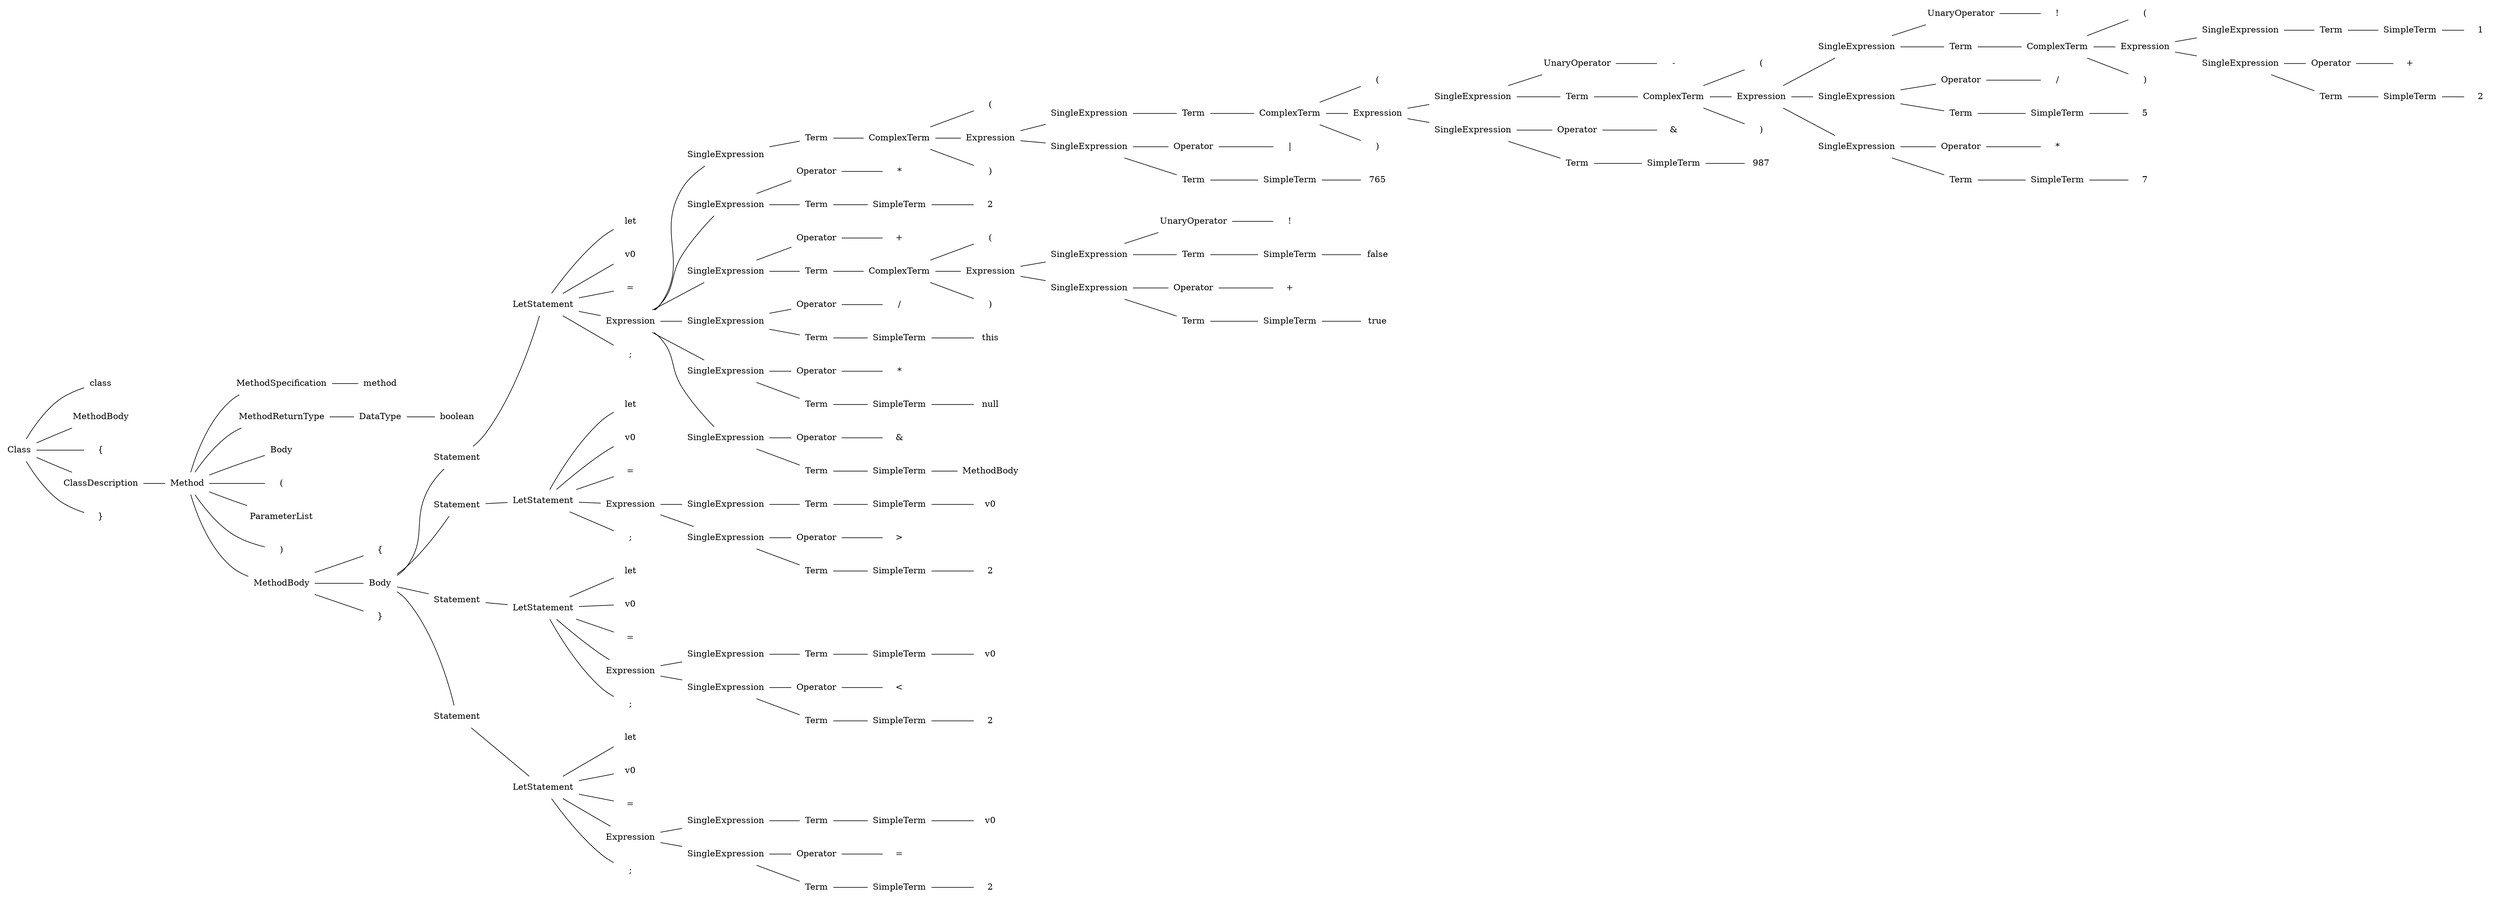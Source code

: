 digraph ClassList {
 rankdir = LR;
 layout  = dot;
   node2359439642960 [shape=none, label ="Class"]
   node2359439643120[shape=none, label ="class"]
   node2359439642960->node2359439643120[arrowhead=none]
   node2359439641376[shape=none, label ="MethodBody"]
   node2359439642960->node2359439641376[arrowhead=none]
   node2359439641536[shape=none, label ="{"]
   node2359439642960->node2359439641536[arrowhead=none]
   node2359439662112[shape=none, label ="ClassDescription"]
     node2359439662112 [shape=none, label ="ClassDescription"]
     node2359439662272[shape=none, label ="Method"]
       node2359439662272 [shape=none, label ="Method"]
       node2359439662432[shape=none, label ="MethodSpecification"]
         node2359439662432 [shape=none, label ="MethodSpecification"]
         node2359439662592[shape=none, label ="method"]
         node2359439662432->node2359439662592[arrowhead=none]

       node2359439662272->node2359439662432[arrowhead=none]
       node2359439662752[shape=none, label ="MethodReturnType"]
         node2359439662752 [shape=none, label ="MethodReturnType"]
         node2359439663216[shape=none, label ="DataType"]
           node2359439663216 [shape=none, label ="DataType"]
           node2359439663376[shape=none, label ="boolean"]
           node2359439663216->node2359439663376[arrowhead=none]

         node2359439662752->node2359439663216[arrowhead=none]

       node2359439662272->node2359439662752[arrowhead=none]
       node2359439663728[shape=none, label ="Body"]
       node2359439662272->node2359439663728[arrowhead=none]
       node2359439683920[shape=none, label ="("]
       node2359439662272->node2359439683920[arrowhead=none]
       node2359439686160[shape=none, label ="ParameterList"]
         node2359439686160 [shape=none, label ="ParameterList"]

       node2359439662272->node2359439686160[arrowhead=none]
       node2359439682800[shape=none, label =")"]
       node2359439662272->node2359439682800[arrowhead=none]
       node2359439684080[shape=none, label ="MethodBody"]
         node2359439684080 [shape=none, label ="MethodBody"]
         node2359439686320[shape=none, label ="{"]
         node2359439684080->node2359439686320[arrowhead=none]
         node2359439685520[shape=none, label ="Body"]
           node2359439685520 [shape=none, label ="Body"]
           node2359439686000[shape=none, label ="Statement"]
             node2359439686000 [shape=none, label ="Statement"]
             node2359439683120[shape=none, label ="LetStatement"]
               node2359439683120 [shape=none, label ="LetStatement"]
               node2359439685840[shape=none, label ="let"]
               node2359439683120->node2359439685840[arrowhead=none]
               node2359439686640[shape=none, label ="v0"]
               node2359439683120->node2359439686640[arrowhead=none]
               node2359439683280[shape=none, label ="="]
               node2359439683120->node2359439683280[arrowhead=none]
               node2359439686480[shape=none, label ="Expression"]
                 node2359439686480 [shape=none, label ="Expression"]
                 node2359439684240[shape=none, label ="SingleExpression"]
                   node2359439684240 [shape=none, label ="SingleExpression"]
                   node2359439685200[shape=none, label ="Term"]
                     node2359439685200 [shape=none, label ="Term"]
                     node2359439682960[shape=none, label ="ComplexTerm"]
                       node2359439682960 [shape=none, label ="ComplexTerm"]
                       node2359439683440[shape=none, label ="("]
                       node2359439682960->node2359439683440[arrowhead=none]
                       node2359439683600[shape=none, label ="Expression"]
                         node2359439683600 [shape=none, label ="Expression"]
                         node2359439683760[shape=none, label ="SingleExpression"]
                           node2359439683760 [shape=none, label ="SingleExpression"]
                           node2359439684400[shape=none, label ="Term"]
                             node2359439684400 [shape=none, label ="Term"]
                             node2359439685040[shape=none, label ="ComplexTerm"]
                               node2359439685040 [shape=none, label ="ComplexTerm"]
                               node2359439684560[shape=none, label ="("]
                               node2359439685040->node2359439684560[arrowhead=none]
                               node2359439684720[shape=none, label ="Expression"]
                                 node2359439684720 [shape=none, label ="Expression"]
                                 node2359439684880[shape=none, label ="SingleExpression"]
                                   node2359439684880 [shape=none, label ="SingleExpression"]
                                   node2359439685360[shape=none, label ="UnaryOperator"]
                                     node2359439685360 [shape=none, label ="UnaryOperator"]
                                     node2359439685680[shape=none, label ="-"]
                                     node2359439685360->node2359439685680[arrowhead=none]

                                   node2359439684880->node2359439685360[arrowhead=none]
                                   node2359439697376[shape=none, label ="Term"]
                                     node2359439697376 [shape=none, label ="Term"]
                                     node2359439702816[shape=none, label ="ComplexTerm"]
                                       node2359439702816 [shape=none, label ="ComplexTerm"]
                                       node2359439695616[shape=none, label ="("]
                                       node2359439702816->node2359439695616[arrowhead=none]
                                       node2359439699296[shape=none, label ="Expression"]
                                         node2359439699296 [shape=none, label ="Expression"]
                                         node2359439701376[shape=none, label ="SingleExpression"]
                                           node2359439701376 [shape=none, label ="SingleExpression"]
                                           node2359439697696[shape=none, label ="UnaryOperator"]
                                             node2359439697696 [shape=none, label ="UnaryOperator"]
                                             node2359439697856[shape=none, label ="!"]
                                             node2359439697696->node2359439697856[arrowhead=none]

                                           node2359439701376->node2359439697696[arrowhead=none]
                                           node2359439699136[shape=none, label ="Term"]
                                             node2359439699136 [shape=none, label ="Term"]
                                             node2359439700256[shape=none, label ="ComplexTerm"]
                                               node2359439700256 [shape=none, label ="ComplexTerm"]
                                               node2359439700416[shape=none, label ="("]
                                               node2359439700256->node2359439700416[arrowhead=none]
                                               node2359439699616[shape=none, label ="Expression"]
                                                 node2359439699616 [shape=none, label ="Expression"]
                                                 node2359439702976[shape=none, label ="SingleExpression"]
                                                   node2359439702976 [shape=none, label ="SingleExpression"]
                                                   node2359439699776[shape=none, label ="Term"]
                                                     node2359439699776 [shape=none, label ="Term"]
                                                     node2359439697216[shape=none, label ="SimpleTerm"]
                                                       node2359439697216 [shape=none, label ="SimpleTerm"]
                                                       node2359439700896[shape=none, label ="1"]
                                                       node2359439697216->node2359439700896[arrowhead=none]

                                                     node2359439699776->node2359439697216[arrowhead=none]

                                                   node2359439702976->node2359439699776[arrowhead=none]

                                                 node2359439699616->node2359439702976[arrowhead=none]
                                                 node2359439699456[shape=none, label ="SingleExpression"]
                                                   node2359439699456 [shape=none, label ="SingleExpression"]
                                                   node2359439698016[shape=none, label ="Operator"]
                                                     node2359439698016 [shape=none, label ="Operator"]
                                                     node2359439697536[shape=none, label ="+"]
                                                     node2359439698016->node2359439697536[arrowhead=none]

                                                   node2359439699456->node2359439698016[arrowhead=none]
                                                   node2359439695296[shape=none, label ="Term"]
                                                     node2359439695296 [shape=none, label ="Term"]
                                                     node2359439701536[shape=none, label ="SimpleTerm"]
                                                       node2359439701536 [shape=none, label ="SimpleTerm"]
                                                       node2359439698176[shape=none, label ="2"]
                                                       node2359439701536->node2359439698176[arrowhead=none]

                                                     node2359439695296->node2359439701536[arrowhead=none]

                                                   node2359439699456->node2359439695296[arrowhead=none]

                                                 node2359439699616->node2359439699456[arrowhead=none]

                                               node2359439700256->node2359439699616[arrowhead=none]
                                               node2359439698336[shape=none, label =")"]
                                               node2359439700256->node2359439698336[arrowhead=none]

                                             node2359439699136->node2359439700256[arrowhead=none]

                                           node2359439701376->node2359439699136[arrowhead=none]

                                         node2359439699296->node2359439701376[arrowhead=none]
                                         node2359439700576[shape=none, label ="SingleExpression"]
                                           node2359439700576 [shape=none, label ="SingleExpression"]
                                           node2359439701696[shape=none, label ="Operator"]
                                             node2359439701696 [shape=none, label ="Operator"]
                                             node2359439700096[shape=none, label ="/"]
                                             node2359439701696->node2359439700096[arrowhead=none]

                                           node2359439700576->node2359439701696[arrowhead=none]
                                           node2359439699936[shape=none, label ="Term"]
                                             node2359439699936 [shape=none, label ="Term"]
                                             node2359439700736[shape=none, label ="SimpleTerm"]
                                               node2359439700736 [shape=none, label ="SimpleTerm"]
                                               node2359439698496[shape=none, label ="5"]
                                               node2359439700736->node2359439698496[arrowhead=none]

                                             node2359439699936->node2359439700736[arrowhead=none]

                                           node2359439700576->node2359439699936[arrowhead=none]

                                         node2359439699296->node2359439700576[arrowhead=none]
                                         node2359439701056[shape=none, label ="SingleExpression"]
                                           node2359439701056 [shape=none, label ="SingleExpression"]
                                           node2359439701856[shape=none, label ="Operator"]
                                             node2359439701856 [shape=none, label ="Operator"]
                                             node2359439698816[shape=none, label ="*"]
                                             node2359439701856->node2359439698816[arrowhead=none]

                                           node2359439701056->node2359439701856[arrowhead=none]
                                           node2359439702016[shape=none, label ="Term"]
                                             node2359439702016 [shape=none, label ="Term"]
                                             node2359439701216[shape=none, label ="SimpleTerm"]
                                               node2359439701216 [shape=none, label ="SimpleTerm"]
                                               node2359439696736[shape=none, label ="7"]
                                               node2359439701216->node2359439696736[arrowhead=none]

                                             node2359439702016->node2359439701216[arrowhead=none]

                                           node2359439701056->node2359439702016[arrowhead=none]

                                         node2359439699296->node2359439701056[arrowhead=none]

                                       node2359439702816->node2359439699296[arrowhead=none]
                                       node2359439702176[shape=none, label =")"]
                                       node2359439702816->node2359439702176[arrowhead=none]

                                     node2359439697376->node2359439702816[arrowhead=none]

                                   node2359439684880->node2359439697376[arrowhead=none]

                                 node2359439684720->node2359439684880[arrowhead=none]
                                 node2359439702336[shape=none, label ="SingleExpression"]
                                   node2359439702336 [shape=none, label ="SingleExpression"]
                                   node2359439696096[shape=none, label ="Operator"]
                                     node2359439696096 [shape=none, label ="Operator"]
                                     node2359439702496[shape=none, label ="&"]
                                     node2359439696096->node2359439702496[arrowhead=none]

                                   node2359439702336->node2359439696096[arrowhead=none]
                                   node2359439696256[shape=none, label ="Term"]
                                     node2359439696256 [shape=none, label ="Term"]
                                     node2359439702656[shape=none, label ="SimpleTerm"]
                                       node2359439702656 [shape=none, label ="SimpleTerm"]
                                       node2359439698656[shape=none, label ="987"]
                                       node2359439702656->node2359439698656[arrowhead=none]

                                     node2359439696256->node2359439702656[arrowhead=none]

                                   node2359439702336->node2359439696256[arrowhead=none]

                                 node2359439684720->node2359439702336[arrowhead=none]

                               node2359439685040->node2359439684720[arrowhead=none]
                               node2359439698976[shape=none, label =")"]
                               node2359439685040->node2359439698976[arrowhead=none]

                             node2359439684400->node2359439685040[arrowhead=none]

                           node2359439683760->node2359439684400[arrowhead=none]

                         node2359439683600->node2359439683760[arrowhead=none]
                         node2359439695136[shape=none, label ="SingleExpression"]
                           node2359439695136 [shape=none, label ="SingleExpression"]
                           node2359439695456[shape=none, label ="Operator"]
                             node2359439695456 [shape=none, label ="Operator"]
                             node2359439696576[shape=none, label ="|"]
                             node2359439695456->node2359439696576[arrowhead=none]

                           node2359439695136->node2359439695456[arrowhead=none]
                           node2359439695776[shape=none, label ="Term"]
                             node2359439695776 [shape=none, label ="Term"]
                             node2359439695936[shape=none, label ="SimpleTerm"]
                               node2359439695936 [shape=none, label ="SimpleTerm"]
                               node2359439696416[shape=none, label ="765"]
                               node2359439695936->node2359439696416[arrowhead=none]

                             node2359439695776->node2359439695936[arrowhead=none]

                           node2359439695136->node2359439695776[arrowhead=none]

                         node2359439683600->node2359439695136[arrowhead=none]

                       node2359439682960->node2359439683600[arrowhead=none]
                       node2359439696896[shape=none, label =")"]
                       node2359439682960->node2359439696896[arrowhead=none]

                     node2359439685200->node2359439682960[arrowhead=none]

                   node2359439684240->node2359439685200[arrowhead=none]

                 node2359439686480->node2359439684240[arrowhead=none]
                 node2359439697056[shape=none, label ="SingleExpression"]
                   node2359439697056 [shape=none, label ="SingleExpression"]
                   node2359439721664[shape=none, label ="Operator"]
                     node2359439721664 [shape=none, label ="Operator"]
                     node2359439724384[shape=none, label ="*"]
                     node2359439721664->node2359439724384[arrowhead=none]

                   node2359439697056->node2359439721664[arrowhead=none]
                   node2359439719904[shape=none, label ="Term"]
                     node2359439719904 [shape=none, label ="Term"]
                     node2359439722144[shape=none, label ="SimpleTerm"]
                       node2359439722144 [shape=none, label ="SimpleTerm"]
                       node2359439724544[shape=none, label ="2"]
                       node2359439722144->node2359439724544[arrowhead=none]

                     node2359439719904->node2359439722144[arrowhead=none]

                   node2359439697056->node2359439719904[arrowhead=none]

                 node2359439686480->node2359439697056[arrowhead=none]
                 node2359439722944[shape=none, label ="SingleExpression"]
                   node2359439722944 [shape=none, label ="SingleExpression"]
                   node2359439724224[shape=none, label ="Operator"]
                     node2359439724224 [shape=none, label ="Operator"]
                     node2359439721184[shape=none, label ="+"]
                     node2359439724224->node2359439721184[arrowhead=none]

                   node2359439722944->node2359439724224[arrowhead=none]
                   node2359439719424[shape=none, label ="Term"]
                     node2359439719424 [shape=none, label ="Term"]
                     node2359439723904[shape=none, label ="ComplexTerm"]
                       node2359439723904 [shape=none, label ="ComplexTerm"]
                       node2359439724704[shape=none, label ="("]
                       node2359439723904->node2359439724704[arrowhead=none]
                       node2359439721824[shape=none, label ="Expression"]
                         node2359439721824 [shape=none, label ="Expression"]
                         node2359439724864[shape=none, label ="SingleExpression"]
                           node2359439724864 [shape=none, label ="SingleExpression"]
                           node2359439718304[shape=none, label ="UnaryOperator"]
                             node2359439718304 [shape=none, label ="UnaryOperator"]
                             node2359439719584[shape=none, label ="!"]
                             node2359439718304->node2359439719584[arrowhead=none]

                           node2359439724864->node2359439718304[arrowhead=none]
                           node2359439721984[shape=none, label ="Term"]
                             node2359439721984 [shape=none, label ="Term"]
                             node2359439722624[shape=none, label ="SimpleTerm"]
                               node2359439722624 [shape=none, label ="SimpleTerm"]
                               node2359439718624[shape=none, label ="false"]
                               node2359439722624->node2359439718624[arrowhead=none]

                             node2359439721984->node2359439722624[arrowhead=none]

                           node2359439724864->node2359439721984[arrowhead=none]

                         node2359439721824->node2359439724864[arrowhead=none]
                         node2359439717984[shape=none, label ="SingleExpression"]
                           node2359439717984 [shape=none, label ="SingleExpression"]
                           node2359439718144[shape=none, label ="Operator"]
                             node2359439718144 [shape=none, label ="Operator"]
                             node2359439721344[shape=none, label ="+"]
                             node2359439718144->node2359439721344[arrowhead=none]

                           node2359439717984->node2359439718144[arrowhead=none]
                           node2359439720064[shape=none, label ="Term"]
                             node2359439720064 [shape=none, label ="Term"]
                             node2359439725184[shape=none, label ="SimpleTerm"]
                               node2359439725184 [shape=none, label ="SimpleTerm"]
                               node2359439723744[shape=none, label ="true"]
                               node2359439725184->node2359439723744[arrowhead=none]

                             node2359439720064->node2359439725184[arrowhead=none]

                           node2359439717984->node2359439720064[arrowhead=none]

                         node2359439721824->node2359439717984[arrowhead=none]

                       node2359439723904->node2359439721824[arrowhead=none]
                       node2359439720864[shape=none, label =")"]
                       node2359439723904->node2359439720864[arrowhead=none]

                     node2359439719424->node2359439723904[arrowhead=none]

                   node2359439722944->node2359439719424[arrowhead=none]

                 node2359439686480->node2359439722944[arrowhead=none]
                 node2359439723424[shape=none, label ="SingleExpression"]
                   node2359439723424 [shape=none, label ="SingleExpression"]
                   node2359439724064[shape=none, label ="Operator"]
                     node2359439724064 [shape=none, label ="Operator"]
                     node2359439718784[shape=none, label ="/"]
                     node2359439724064->node2359439718784[arrowhead=none]

                   node2359439723424->node2359439724064[arrowhead=none]
                   node2359439723584[shape=none, label ="Term"]
                     node2359439723584 [shape=none, label ="Term"]
                     node2359439725024[shape=none, label ="SimpleTerm"]
                       node2359439725024 [shape=none, label ="SimpleTerm"]
                       node2359439719744[shape=none, label ="this"]
                       node2359439725024->node2359439719744[arrowhead=none]

                     node2359439723584->node2359439725024[arrowhead=none]

                   node2359439723424->node2359439723584[arrowhead=none]

                 node2359439686480->node2359439723424[arrowhead=none]
                 node2359439722304[shape=none, label ="SingleExpression"]
                   node2359439722304 [shape=none, label ="SingleExpression"]
                   node2359439720224[shape=none, label ="Operator"]
                     node2359439720224 [shape=none, label ="Operator"]
                     node2359439720384[shape=none, label ="*"]
                     node2359439720224->node2359439720384[arrowhead=none]

                   node2359439722304->node2359439720224[arrowhead=none]
                   node2359439717664[shape=none, label ="Term"]
                     node2359439717664 [shape=none, label ="Term"]
                     node2359439725344[shape=none, label ="SimpleTerm"]
                       node2359439725344 [shape=none, label ="SimpleTerm"]
                       node2359439722464[shape=none, label ="null"]
                       node2359439725344->node2359439722464[arrowhead=none]

                     node2359439717664->node2359439725344[arrowhead=none]

                   node2359439722304->node2359439717664[arrowhead=none]

                 node2359439686480->node2359439722304[arrowhead=none]
                 node2359439722784[shape=none, label ="SingleExpression"]
                   node2359439722784 [shape=none, label ="SingleExpression"]
                   node2359439717504[shape=none, label ="Operator"]
                     node2359439717504 [shape=none, label ="Operator"]
                     node2359439723104[shape=none, label ="&"]
                     node2359439717504->node2359439723104[arrowhead=none]

                   node2359439722784->node2359439717504[arrowhead=none]
                   node2359439721024[shape=none, label ="Term"]
                     node2359439721024 [shape=none, label ="Term"]
                     node2359439718464[shape=none, label ="SimpleTerm"]
                       node2359439718464 [shape=none, label ="SimpleTerm"]
                       node2359439717824[shape=none, label ="MethodBody"]
                       node2359439718464->node2359439717824[arrowhead=none]

                     node2359439721024->node2359439718464[arrowhead=none]

                   node2359439722784->node2359439721024[arrowhead=none]

                 node2359439686480->node2359439722784[arrowhead=none]

               node2359439683120->node2359439686480[arrowhead=none]
               node2359439718944[shape=none, label =";"]
               node2359439683120->node2359439718944[arrowhead=none]

             node2359439686000->node2359439683120[arrowhead=none]

           node2359439685520->node2359439686000[arrowhead=none]
           node2359439719104[shape=none, label ="Statement"]
             node2359439719104 [shape=none, label ="Statement"]
             node2359439723264[shape=none, label ="LetStatement"]
               node2359439723264 [shape=none, label ="LetStatement"]
               node2359439719264[shape=none, label ="let"]
               node2359439723264->node2359439719264[arrowhead=none]
               node2359439720544[shape=none, label ="v0"]
               node2359439723264->node2359439720544[arrowhead=none]
               node2359439720704[shape=none, label ="="]
               node2359439723264->node2359439720704[arrowhead=none]
               node2359439721504[shape=none, label ="Expression"]
                 node2359439721504 [shape=none, label ="Expression"]
                 node2359439735328[shape=none, label ="SingleExpression"]
                   node2359439735328 [shape=none, label ="SingleExpression"]
                   node2359439741248[shape=none, label ="Term"]
                     node2359439741248 [shape=none, label ="Term"]
                     node2359439736928[shape=none, label ="SimpleTerm"]
                       node2359439736928 [shape=none, label ="SimpleTerm"]
                       node2359439737248[shape=none, label ="v0"]
                       node2359439736928->node2359439737248[arrowhead=none]

                     node2359439741248->node2359439736928[arrowhead=none]

                   node2359439735328->node2359439741248[arrowhead=none]

                 node2359439721504->node2359439735328[arrowhead=none]
                 node2359439735808[shape=none, label ="SingleExpression"]
                   node2359439735808 [shape=none, label ="SingleExpression"]
                   node2359439735488[shape=none, label ="Operator"]
                     node2359439735488 [shape=none, label ="Operator"]
                     node2359439736448[shape=none, label =">"]
                     node2359439735488->node2359439736448[arrowhead=none]

                   node2359439735808->node2359439735488[arrowhead=none]
                   node2359439737568[shape=none, label ="Term"]
                     node2359439737568 [shape=none, label ="Term"]
                     node2359439742688[shape=none, label ="SimpleTerm"]
                       node2359439742688 [shape=none, label ="SimpleTerm"]
                       node2359439742848[shape=none, label ="2"]
                       node2359439742688->node2359439742848[arrowhead=none]

                     node2359439737568->node2359439742688[arrowhead=none]

                   node2359439735808->node2359439737568[arrowhead=none]

                 node2359439721504->node2359439735808[arrowhead=none]

               node2359439723264->node2359439721504[arrowhead=none]
               node2359439737888[shape=none, label =";"]
               node2359439723264->node2359439737888[arrowhead=none]

             node2359439719104->node2359439723264[arrowhead=none]

           node2359439685520->node2359439719104[arrowhead=none]
           node2359439742368[shape=none, label ="Statement"]
             node2359439742368 [shape=none, label ="Statement"]
             node2359439736128[shape=none, label ="LetStatement"]
               node2359439736128 [shape=none, label ="LetStatement"]
               node2359439737408[shape=none, label ="let"]
               node2359439736128->node2359439737408[arrowhead=none]
               node2359439737728[shape=none, label ="v0"]
               node2359439736128->node2359439737728[arrowhead=none]
               node2359439739168[shape=none, label ="="]
               node2359439736128->node2359439739168[arrowhead=none]
               node2359439738048[shape=none, label ="Expression"]
                 node2359439738048 [shape=none, label ="Expression"]
                 node2359439741568[shape=none, label ="SingleExpression"]
                   node2359439741568 [shape=none, label ="SingleExpression"]
                   node2359439738688[shape=none, label ="Term"]
                     node2359439738688 [shape=none, label ="Term"]
                     node2359439735968[shape=none, label ="SimpleTerm"]
                       node2359439735968 [shape=none, label ="SimpleTerm"]
                       node2359439741728[shape=none, label ="v0"]
                       node2359439735968->node2359439741728[arrowhead=none]

                     node2359439738688->node2359439735968[arrowhead=none]

                   node2359439741568->node2359439738688[arrowhead=none]

                 node2359439738048->node2359439741568[arrowhead=none]
                 node2359439740928[shape=none, label ="SingleExpression"]
                   node2359439740928 [shape=none, label ="SingleExpression"]
                   node2359439738368[shape=none, label ="Operator"]
                     node2359439738368 [shape=none, label ="Operator"]
                     node2359439740128[shape=none, label ="<"]
                     node2359439738368->node2359439740128[arrowhead=none]

                   node2359439740928->node2359439738368[arrowhead=none]
                   node2359439739328[shape=none, label ="Term"]
                     node2359439739328 [shape=none, label ="Term"]
                     node2359439736288[shape=none, label ="SimpleTerm"]
                       node2359439736288 [shape=none, label ="SimpleTerm"]
                       node2359439740288[shape=none, label ="2"]
                       node2359439736288->node2359439740288[arrowhead=none]

                     node2359439739328->node2359439736288[arrowhead=none]

                   node2359439740928->node2359439739328[arrowhead=none]

                 node2359439738048->node2359439740928[arrowhead=none]

               node2359439736128->node2359439738048[arrowhead=none]
               node2359439742528[shape=none, label =";"]
               node2359439736128->node2359439742528[arrowhead=none]

             node2359439742368->node2359439736128[arrowhead=none]

           node2359439685520->node2359439742368[arrowhead=none]
           node2359439739488[shape=none, label ="Statement"]
             node2359439739488 [shape=none, label ="Statement"]
             node2359439741408[shape=none, label ="LetStatement"]
               node2359439741408 [shape=none, label ="LetStatement"]
               node2359439741888[shape=none, label ="let"]
               node2359439741408->node2359439741888[arrowhead=none]
               node2359439738208[shape=none, label ="v0"]
               node2359439741408->node2359439738208[arrowhead=none]
               node2359439739008[shape=none, label ="="]
               node2359439741408->node2359439739008[arrowhead=none]
               node2359439737088[shape=none, label ="Expression"]
                 node2359439737088 [shape=none, label ="Expression"]
                 node2359439738528[shape=none, label ="SingleExpression"]
                   node2359439738528 [shape=none, label ="SingleExpression"]
                   node2359439740448[shape=none, label ="Term"]
                     node2359439740448 [shape=none, label ="Term"]
                     node2359439742048[shape=none, label ="SimpleTerm"]
                       node2359439742048 [shape=none, label ="SimpleTerm"]
                       node2359439735008[shape=none, label ="v0"]
                       node2359439742048->node2359439735008[arrowhead=none]

                     node2359439740448->node2359439742048[arrowhead=none]

                   node2359439738528->node2359439740448[arrowhead=none]

                 node2359439737088->node2359439738528[arrowhead=none]
                 node2359439738848[shape=none, label ="SingleExpression"]
                   node2359439738848 [shape=none, label ="SingleExpression"]
                   node2359439735168[shape=none, label ="Operator"]
                     node2359439735168 [shape=none, label ="Operator"]
                     node2359439739648[shape=none, label ="="]
                     node2359439735168->node2359439739648[arrowhead=none]

                   node2359439738848->node2359439735168[arrowhead=none]
                   node2359439739808[shape=none, label ="Term"]
                     node2359439739808 [shape=none, label ="Term"]
                     node2359439739968[shape=none, label ="SimpleTerm"]
                       node2359439739968 [shape=none, label ="SimpleTerm"]
                       node2359439740608[shape=none, label ="2"]
                       node2359439739968->node2359439740608[arrowhead=none]

                     node2359439739808->node2359439739968[arrowhead=none]

                   node2359439738848->node2359439739808[arrowhead=none]

                 node2359439737088->node2359439738848[arrowhead=none]

               node2359439741408->node2359439737088[arrowhead=none]
               node2359439740768[shape=none, label =";"]
               node2359439741408->node2359439740768[arrowhead=none]

             node2359439739488->node2359439741408[arrowhead=none]

           node2359439685520->node2359439739488[arrowhead=none]

         node2359439684080->node2359439685520[arrowhead=none]
         node2359439742208[shape=none, label ="}"]
         node2359439684080->node2359439742208[arrowhead=none]

       node2359439662272->node2359439684080[arrowhead=none]

     node2359439662112->node2359439662272[arrowhead=none]

   node2359439642960->node2359439662112[arrowhead=none]
   node2359439741088[shape=none, label ="}"]
   node2359439642960->node2359439741088[arrowhead=none]

}
